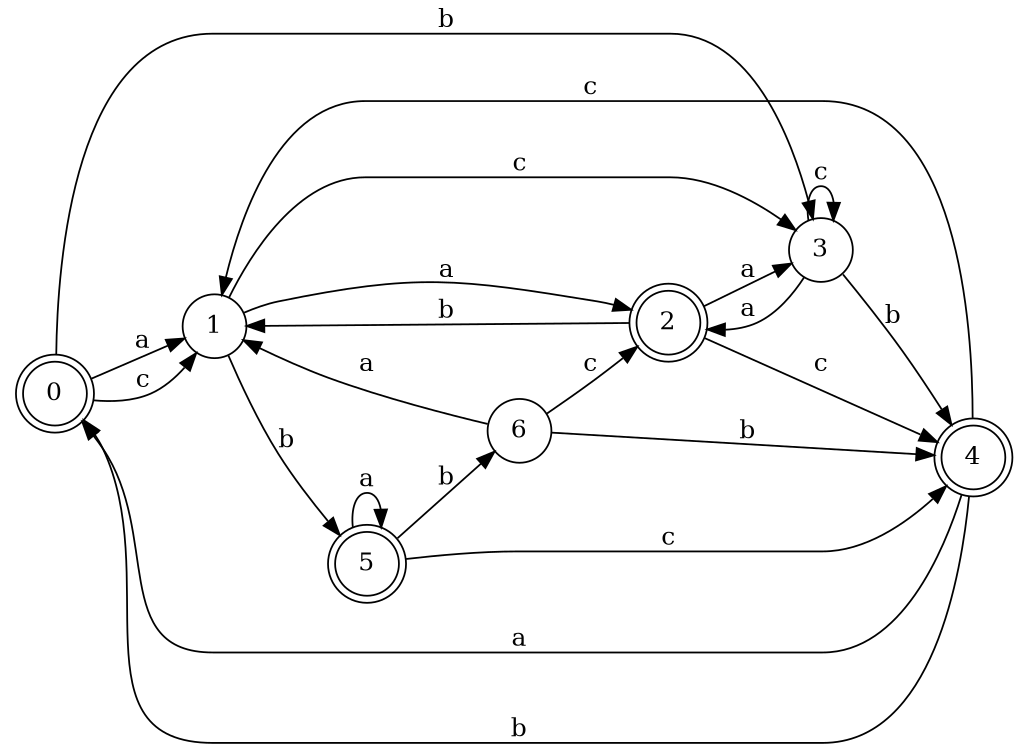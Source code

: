 digraph n6_8 {
__start0 [label="" shape="none"];

rankdir=LR;
size="8,5";

s0 [style="rounded,filled", color="black", fillcolor="white" shape="doublecircle", label="0"];
s1 [style="filled", color="black", fillcolor="white" shape="circle", label="1"];
s2 [style="rounded,filled", color="black", fillcolor="white" shape="doublecircle", label="2"];
s3 [style="filled", color="black", fillcolor="white" shape="circle", label="3"];
s4 [style="rounded,filled", color="black", fillcolor="white" shape="doublecircle", label="4"];
s5 [style="rounded,filled", color="black", fillcolor="white" shape="doublecircle", label="5"];
s6 [style="filled", color="black", fillcolor="white" shape="circle", label="6"];
s0 -> s1 [label="a"];
s0 -> s3 [label="b"];
s0 -> s1 [label="c"];
s1 -> s2 [label="a"];
s1 -> s5 [label="b"];
s1 -> s3 [label="c"];
s2 -> s3 [label="a"];
s2 -> s1 [label="b"];
s2 -> s4 [label="c"];
s3 -> s2 [label="a"];
s3 -> s4 [label="b"];
s3 -> s3 [label="c"];
s4 -> s0 [label="a"];
s4 -> s0 [label="b"];
s4 -> s1 [label="c"];
s5 -> s5 [label="a"];
s5 -> s6 [label="b"];
s5 -> s4 [label="c"];
s6 -> s1 [label="a"];
s6 -> s4 [label="b"];
s6 -> s2 [label="c"];

}